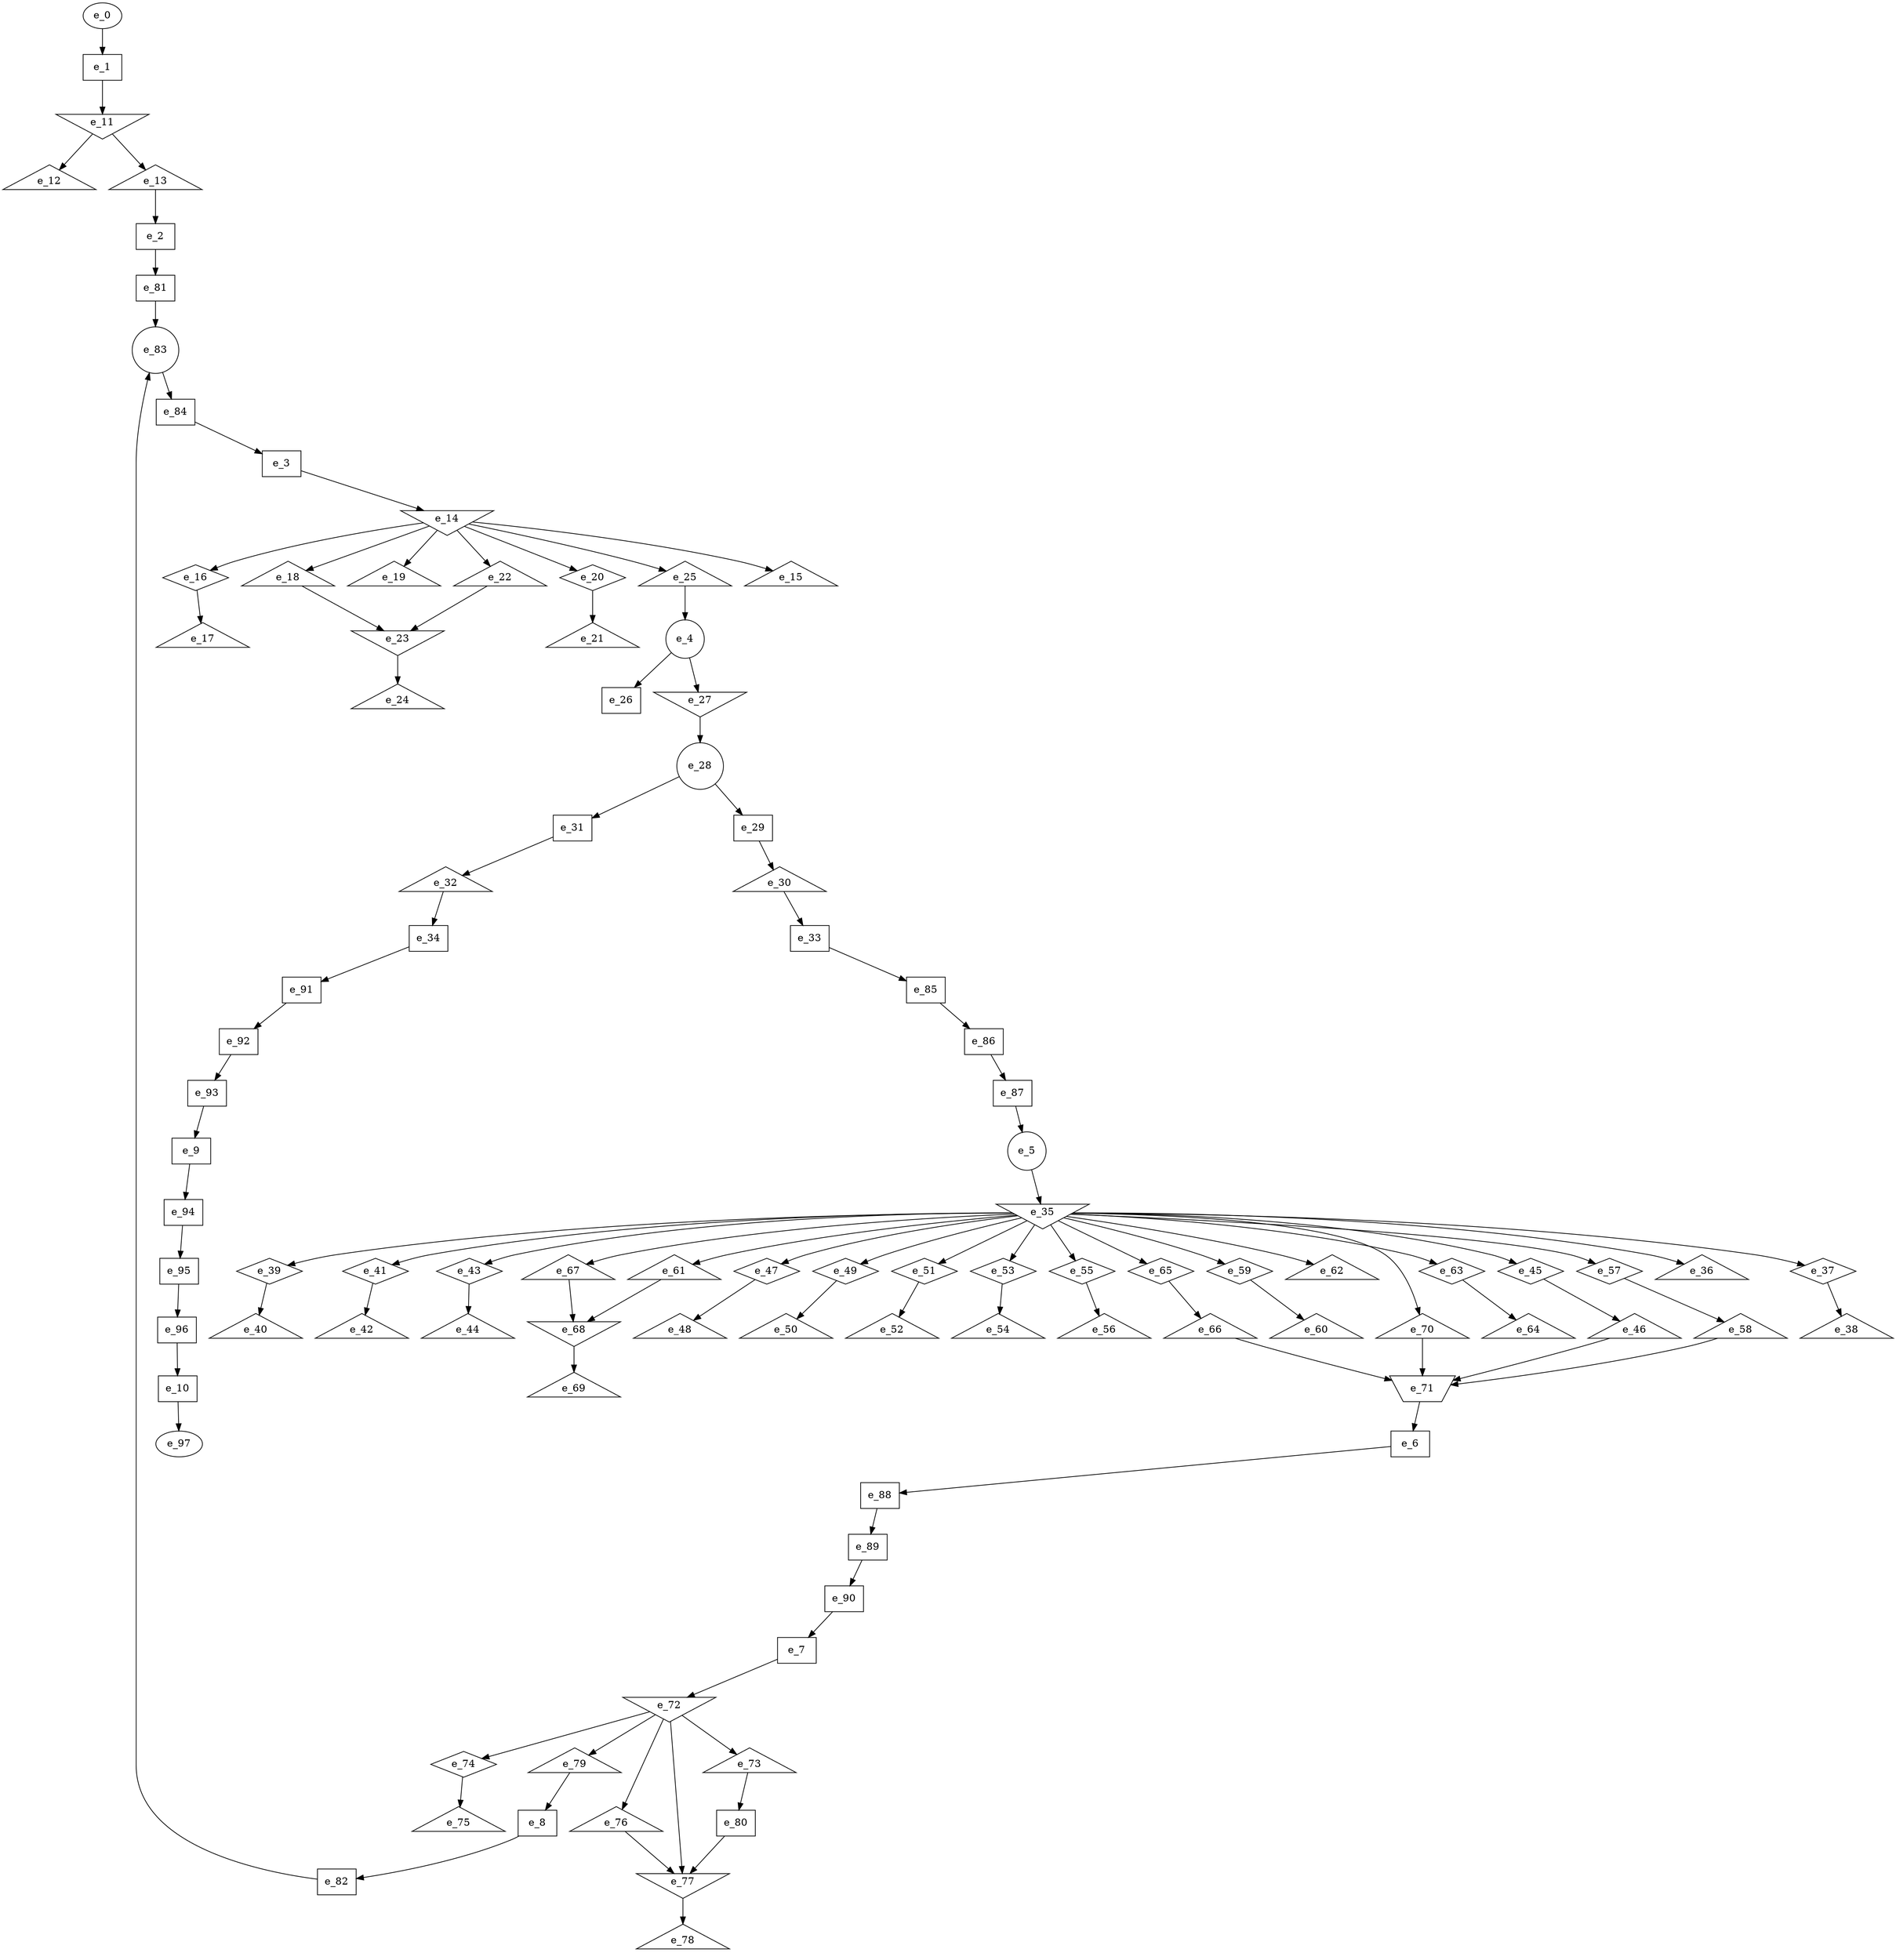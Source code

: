 digraph control_path {
  e_0: entry_node : n ;
  e_1 [shape = dot];
  e_2 [shape = dot];
  e_3 [shape = dot];
  e_4 [shape = circle];
  e_5 [shape = circle];
  e_6 [shape = dot];
  e_7 [shape = dot];
  e_8 [shape = dot];
  e_9 [shape = dot];
  e_10 [shape = dot];
  e_11 [shape = invtriangle];
  e_12 [shape = triangle];
  e_13 [shape = triangle];
  e_14 [shape = invtriangle];
  e_15 [shape = triangle];
  e_16 [shape = diamond];
  e_17 [shape = triangle];
  e_18 [shape = triangle];
  e_19 [shape = triangle];
  e_20 [shape = diamond];
  e_21 [shape = triangle];
  e_22 [shape = triangle];
  e_23 [shape = invtriangle];
  e_24 [shape = triangle];
  e_25 [shape = triangle];
  e_26 [shape = dot];
  e_27 [shape = invtriangle];
  e_28 [shape = circle];
  e_29 [shape = dot];
  e_30 [shape = triangle];
  e_31 [shape = dot];
  e_32 [shape = triangle];
  e_33 [shape = dot];
  e_34 [shape = dot];
  e_35 [shape = invtriangle];
  e_36 [shape = triangle];
  e_37 [shape = diamond];
  e_38 [shape = triangle];
  e_39 [shape = diamond];
  e_40 [shape = triangle];
  e_41 [shape = diamond];
  e_42 [shape = triangle];
  e_43 [shape = diamond];
  e_44 [shape = triangle];
  e_45 [shape = diamond];
  e_46 [shape = triangle];
  e_47 [shape = diamond];
  e_48 [shape = triangle];
  e_49 [shape = diamond];
  e_50 [shape = triangle];
  e_51 [shape = diamond];
  e_52 [shape = triangle];
  e_53 [shape = diamond];
  e_54 [shape = triangle];
  e_55 [shape = diamond];
  e_56 [shape = triangle];
  e_57 [shape = diamond];
  e_58 [shape = triangle];
  e_59 [shape = diamond];
  e_60 [shape = triangle];
  e_61 [shape = triangle];
  e_62 [shape = triangle];
  e_63 [shape = diamond];
  e_64 [shape = triangle];
  e_65 [shape = diamond];
  e_66 [shape = triangle];
  e_67 [shape = triangle];
  e_68 [shape = invtriangle];
  e_69 [shape = triangle];
  e_70 [shape = triangle];
  e_71 [shape = invtrapezium];
  e_72 [shape = invtriangle];
  e_73 [shape = triangle];
  e_74 [shape = diamond];
  e_75 [shape = triangle];
  e_76 [shape = triangle];
  e_77 [shape = invtriangle];
  e_78 [shape = triangle];
  e_79 [shape = triangle];
  e_80 [shape = dot];
  e_81 [shape = dot];
  e_82 [shape = dot];
  e_83 [shape = circle];
  e_84 [shape = dot];
  e_85 [shape = dot];
  e_86 [shape = dot];
  e_87 [shape = dot];
  e_88 [shape = dot];
  e_89 [shape = dot];
  e_90 [shape = dot];
  e_91 [shape = dot];
  e_92 [shape = dot];
  e_93 [shape = dot];
  e_94 [shape = dot];
  e_95 [shape = dot];
  e_96 [shape = dot];
  e_97: exit_node : s ;
  e_0 -> e_1;
  e_13 -> e_2;
  e_84 -> e_3;
  e_25 -> e_4;
  e_87 -> e_5;
  e_71 -> e_6;
  e_90 -> e_7;
  e_79 -> e_8;
  e_93 -> e_9;
  e_96 -> e_10;
  e_1 -> e_11;
  e_11 -> e_12;
  e_11 -> e_13;
  e_3 -> e_14;
  e_14 -> e_15;
  e_14 -> e_16;
  e_16 -> e_17;
  e_14 -> e_18;
  e_14 -> e_19;
  e_14 -> e_20;
  e_20 -> e_21;
  e_14 -> e_22;
  e_18 -> e_23;
  e_22 -> e_23;
  e_23 -> e_24;
  e_14 -> e_25;
  e_4 -> e_26;
  e_4 -> e_27;
  e_27 -> e_28;
  e_28 -> e_29;
  e_29 -> e_30;
  e_28 -> e_31;
  e_31 -> e_32;
  e_30 -> e_33;
  e_32 -> e_34;
  e_5 -> e_35;
  e_35 -> e_36;
  e_35 -> e_37;
  e_37 -> e_38;
  e_35 -> e_39;
  e_39 -> e_40;
  e_35 -> e_41;
  e_41 -> e_42;
  e_35 -> e_43;
  e_43 -> e_44;
  e_35 -> e_45;
  e_45 -> e_46;
  e_35 -> e_47;
  e_47 -> e_48;
  e_35 -> e_49;
  e_49 -> e_50;
  e_35 -> e_51;
  e_51 -> e_52;
  e_35 -> e_53;
  e_53 -> e_54;
  e_35 -> e_55;
  e_55 -> e_56;
  e_35 -> e_57;
  e_57 -> e_58;
  e_35 -> e_59;
  e_59 -> e_60;
  e_35 -> e_61;
  e_35 -> e_62;
  e_35 -> e_63;
  e_63 -> e_64;
  e_35 -> e_65;
  e_65 -> e_66;
  e_35 -> e_67;
  e_61 -> e_68;
  e_67 -> e_68;
  e_68 -> e_69;
  e_35 -> e_70;
  e_46 -> e_71;
  e_58 -> e_71;
  e_66 -> e_71;
  e_70 -> e_71;
  e_7 -> e_72;
  e_72 -> e_73;
  e_72 -> e_74;
  e_74 -> e_75;
  e_72 -> e_76;
  e_72 -> e_77;
  e_76 -> e_77;
  e_80 -> e_77;
  e_77 -> e_78;
  e_72 -> e_79;
  e_73 -> e_80;
  e_2 -> e_81;
  e_8 -> e_82;
  e_81 -> e_83;
  e_82 -> e_83;
  e_83 -> e_84;
  e_33 -> e_85;
  e_85 -> e_86;
  e_86 -> e_87;
  e_6 -> e_88;
  e_88 -> e_89;
  e_89 -> e_90;
  e_34 -> e_91;
  e_91 -> e_92;
  e_92 -> e_93;
  e_9 -> e_94;
  e_94 -> e_95;
  e_95 -> e_96;
  e_10 -> e_97;
}
